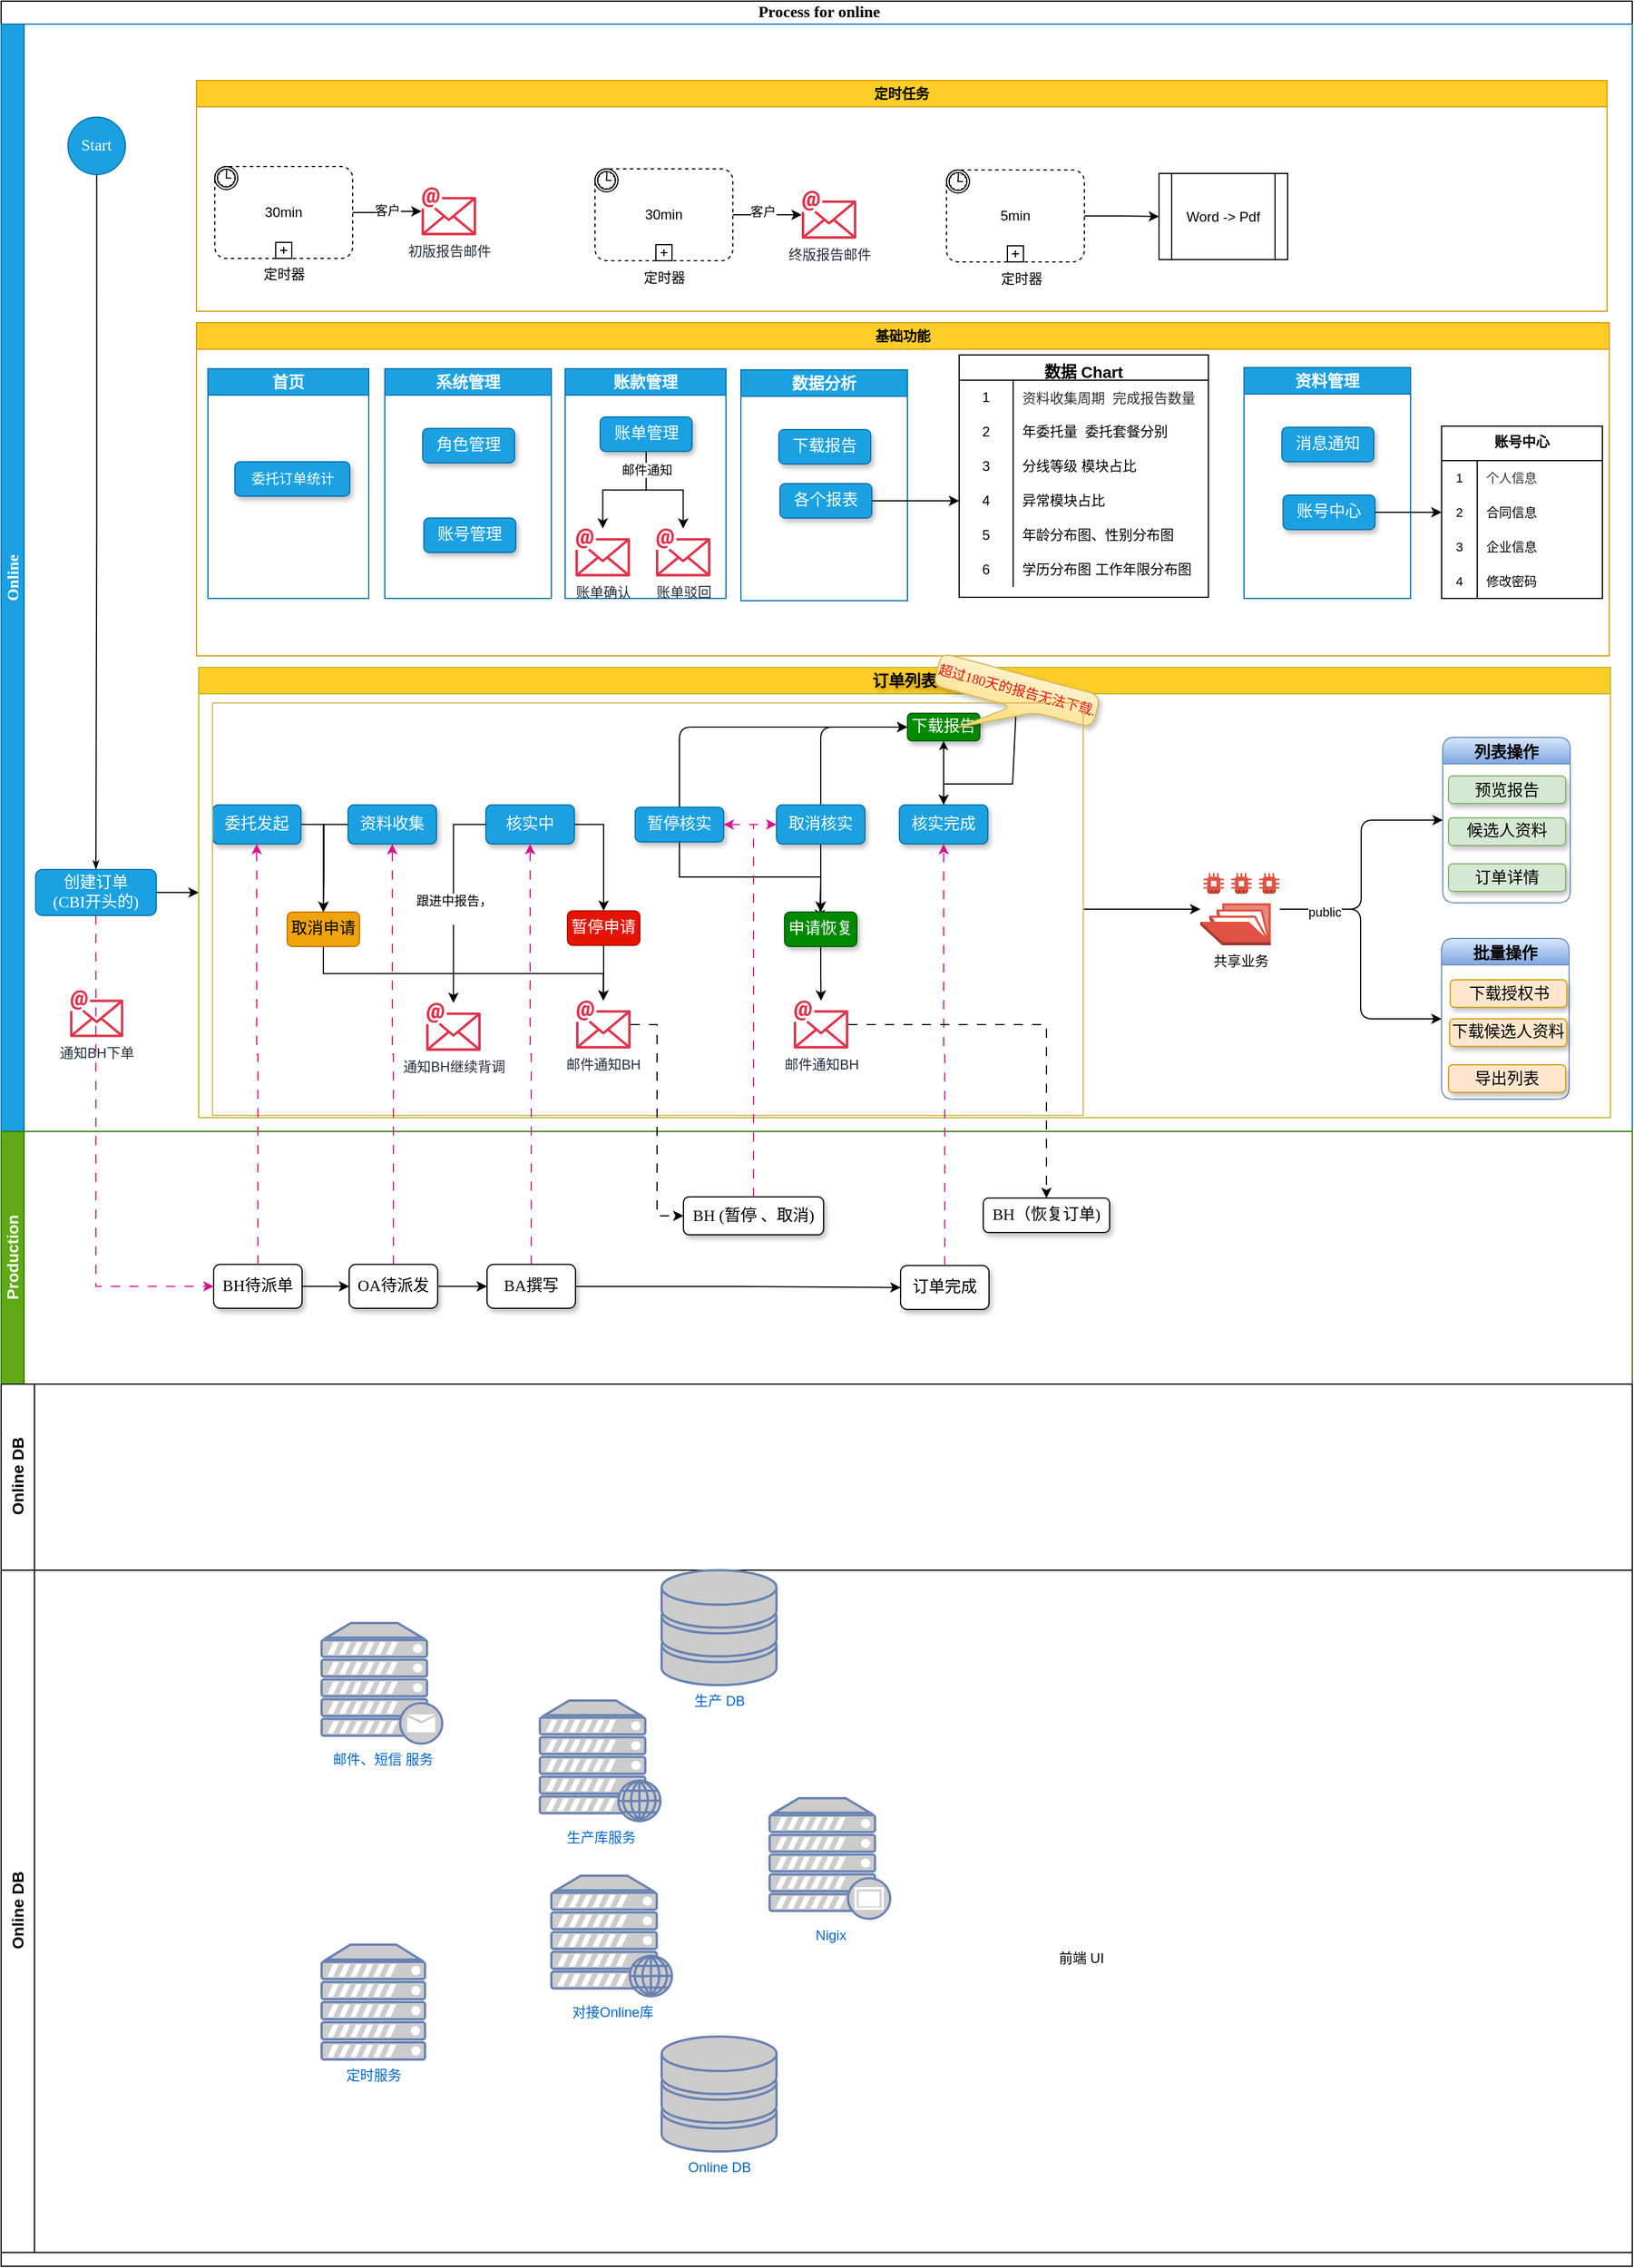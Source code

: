 <mxfile version="24.7.7">
  <diagram name="Page-1" id="c7488fd3-1785-93aa-aadb-54a6760d102a">
    <mxGraphModel dx="2526" dy="749" grid="1" gridSize="10" guides="1" tooltips="1" connect="1" arrows="1" fold="1" page="1" pageScale="1" pageWidth="1100" pageHeight="850" background="none" math="0" shadow="0">
      <root>
        <mxCell id="0" />
        <mxCell id="1" parent="0" />
        <mxCell id="2b4e8129b02d487f-1" value="&amp;nbsp;Process for online" style="swimlane;html=1;childLayout=stackLayout;horizontal=1;startSize=20;horizontalStack=0;rounded=0;shadow=0;labelBackgroundColor=default;strokeWidth=1;fontFamily=Verdana;fontSize=14;align=center;arcSize=17;swimlaneFillColor=none;" parent="1" vertex="1">
          <mxGeometry x="-9" y="28" width="1420" height="1972" as="geometry" />
        </mxCell>
        <mxCell id="2b4e8129b02d487f-2" value="&lt;font face=&quot;Verdana&quot; style=&quot;font-size: 14px;&quot;&gt;&lt;b style=&quot;font-size: 14px;&quot;&gt;Online&lt;/b&gt;&lt;/font&gt;" style="swimlane;html=1;startSize=20;horizontal=0;fontSize=14;fontStyle=0;fillColor=#1ba1e2;strokeColor=#006EAF;fontColor=#ffffff;fillStyle=auto;rounded=0;whiteSpace=wrap;" parent="2b4e8129b02d487f-1" vertex="1">
          <mxGeometry y="20" width="1420" height="964" as="geometry">
            <mxRectangle y="20" width="1349" height="30" as="alternateBounds" />
          </mxGeometry>
        </mxCell>
        <mxCell id="Jwhx34OBtB9swdhGf9xD-509" value="定时任务" style="swimlane;whiteSpace=wrap;html=1;fillColor=#ffcd28;strokeColor=#d79b00;gradientColor=none;swimlaneFillColor=default;" parent="2b4e8129b02d487f-2" vertex="1">
          <mxGeometry x="170" y="49" width="1228" height="201" as="geometry" />
        </mxCell>
        <mxCell id="Jwhx34OBtB9swdhGf9xD-494" value="Word -&amp;gt; Pdf" style="shape=process;whiteSpace=wrap;html=1;backgroundOutline=1;" parent="Jwhx34OBtB9swdhGf9xD-509" vertex="1">
          <mxGeometry x="838" y="81" width="112" height="75" as="geometry" />
        </mxCell>
        <mxCell id="xFS6DMSg3-CnkQwuWZmi-2" value="基础功能" style="swimlane;whiteSpace=wrap;html=1;fillColor=#ffcd28;strokeColor=#d79b00;swimlaneFillColor=default;gradientColor=none;" vertex="1" parent="2b4e8129b02d487f-2">
          <mxGeometry x="170" y="260" width="1230" height="290" as="geometry" />
        </mxCell>
        <mxCell id="2b4e8129b02d487f-18" style="edgeStyle=orthogonalEdgeStyle;rounded=0;html=1;labelBackgroundColor=none;startArrow=none;startFill=0;startSize=5;endArrow=classicThin;endFill=1;endSize=5;jettySize=auto;orthogonalLoop=1;strokeWidth=1;fontFamily=Verdana;fontSize=14;" parent="2b4e8129b02d487f-2" source="2b4e8129b02d487f-5" target="2b4e8129b02d487f-6" edge="1">
          <mxGeometry relative="1" as="geometry" />
        </mxCell>
        <mxCell id="2b4e8129b02d487f-5" value="&lt;font style=&quot;font-size: 14px;&quot;&gt;Start&lt;/font&gt;" style="ellipse;whiteSpace=wrap;html=1;rounded=0;shadow=0;labelBackgroundColor=none;strokeWidth=1;fontFamily=Verdana;fontSize=14;align=center;fillColor=#1ba1e2;fontColor=#ffffff;strokeColor=#006EAF;" parent="2b4e8129b02d487f-2" vertex="1">
          <mxGeometry x="58.18" y="81" width="50" height="50" as="geometry" />
        </mxCell>
        <mxCell id="Jwhx34OBtB9swdhGf9xD-63" value="" style="edgeStyle=orthogonalEdgeStyle;rounded=0;orthogonalLoop=1;jettySize=auto;html=1;entryX=0;entryY=0.5;entryDx=0;entryDy=0;fontSize=14;" parent="2b4e8129b02d487f-2" source="2b4e8129b02d487f-6" target="Jwhx34OBtB9swdhGf9xD-15" edge="1">
          <mxGeometry relative="1" as="geometry" />
        </mxCell>
        <mxCell id="2b4e8129b02d487f-6" value="&lt;font style=&quot;font-size: 14px;&quot;&gt;创建订单&lt;br style=&quot;font-size: 14px;&quot;&gt;(CBI开头的)&lt;/font&gt;" style="rounded=1;whiteSpace=wrap;html=1;shadow=0;labelBackgroundColor=none;strokeWidth=1;fontFamily=Verdana;fontSize=14;align=center;direction=south;fillColor=#1ba1e2;fontColor=#ffffff;strokeColor=#006EAF;" parent="2b4e8129b02d487f-2" vertex="1">
          <mxGeometry x="30" y="736" width="105" height="40" as="geometry" />
        </mxCell>
        <mxCell id="Jwhx34OBtB9swdhGf9xD-217" value="系统管理" style="swimlane;whiteSpace=wrap;html=1;fontSize=14;direction=east;fillColor=#1ba1e2;fontColor=#ffffff;strokeColor=#006EAF;" parent="2b4e8129b02d487f-2" vertex="1">
          <mxGeometry x="334" y="300" width="145" height="200" as="geometry" />
        </mxCell>
        <mxCell id="Jwhx34OBtB9swdhGf9xD-256" value="角色管理" style="rounded=1;whiteSpace=wrap;html=1;shadow=1;labelBackgroundColor=none;strokeWidth=1;fontFamily=Verdana;fontSize=14;align=center;fillColor=#1ba1e2;fontColor=#ffffff;strokeColor=#006EAF;" parent="Jwhx34OBtB9swdhGf9xD-217" vertex="1">
          <mxGeometry x="33" y="52" width="80" height="30" as="geometry" />
        </mxCell>
        <mxCell id="Jwhx34OBtB9swdhGf9xD-257" value="账号管理" style="rounded=1;whiteSpace=wrap;html=1;shadow=1;labelBackgroundColor=none;strokeWidth=1;fontFamily=Verdana;fontSize=14;align=center;fillColor=#1ba1e2;fontColor=#ffffff;strokeColor=#006EAF;" parent="Jwhx34OBtB9swdhGf9xD-217" vertex="1">
          <mxGeometry x="34" y="130" width="80" height="30" as="geometry" />
        </mxCell>
        <mxCell id="Jwhx34OBtB9swdhGf9xD-258" value="账款管理" style="swimlane;whiteSpace=wrap;html=1;startSize=23;fontSize=14;direction=east;fillColor=#1ba1e2;fontColor=#ffffff;strokeColor=#006EAF;" parent="2b4e8129b02d487f-2" vertex="1">
          <mxGeometry x="491" y="300" width="140" height="200" as="geometry" />
        </mxCell>
        <mxCell id="Jwhx34OBtB9swdhGf9xD-503" style="edgeStyle=orthogonalEdgeStyle;rounded=0;orthogonalLoop=1;jettySize=auto;html=1;" parent="Jwhx34OBtB9swdhGf9xD-258" source="Jwhx34OBtB9swdhGf9xD-259" target="Jwhx34OBtB9swdhGf9xD-495" edge="1">
          <mxGeometry relative="1" as="geometry" />
        </mxCell>
        <mxCell id="Jwhx34OBtB9swdhGf9xD-504" style="edgeStyle=orthogonalEdgeStyle;rounded=0;orthogonalLoop=1;jettySize=auto;html=1;" parent="Jwhx34OBtB9swdhGf9xD-258" source="Jwhx34OBtB9swdhGf9xD-259" target="Jwhx34OBtB9swdhGf9xD-498" edge="1">
          <mxGeometry relative="1" as="geometry" />
        </mxCell>
        <mxCell id="Jwhx34OBtB9swdhGf9xD-510" value="邮件通知" style="edgeLabel;html=1;align=center;verticalAlign=middle;resizable=0;points=[];" parent="Jwhx34OBtB9swdhGf9xD-504" vertex="1" connectable="0">
          <mxGeometry x="-0.695" relative="1" as="geometry">
            <mxPoint as="offset" />
          </mxGeometry>
        </mxCell>
        <mxCell id="Jwhx34OBtB9swdhGf9xD-259" value="账单管理" style="rounded=1;whiteSpace=wrap;html=1;shadow=1;labelBackgroundColor=none;strokeWidth=1;fontFamily=Verdana;fontSize=14;align=center;fillColor=#1ba1e2;fontColor=#ffffff;strokeColor=#006EAF;" parent="Jwhx34OBtB9swdhGf9xD-258" vertex="1">
          <mxGeometry x="30.5" y="42" width="80" height="30" as="geometry" />
        </mxCell>
        <mxCell id="Jwhx34OBtB9swdhGf9xD-495" value="账单驳回" style="sketch=0;outlineConnect=0;fontColor=#232F3E;gradientColor=none;fillColor=#DD344C;strokeColor=none;dashed=0;verticalLabelPosition=bottom;verticalAlign=top;align=center;html=1;fontSize=12;fontStyle=0;aspect=fixed;shape=mxgraph.aws4.email;" parent="Jwhx34OBtB9swdhGf9xD-258" vertex="1">
          <mxGeometry x="79.0" y="139" width="47.48" height="42" as="geometry" />
        </mxCell>
        <mxCell id="Jwhx34OBtB9swdhGf9xD-498" value="账单确认" style="sketch=0;outlineConnect=0;fontColor=#232F3E;gradientColor=none;fillColor=#DD344C;strokeColor=none;dashed=0;verticalLabelPosition=bottom;verticalAlign=top;align=center;html=1;fontSize=12;fontStyle=0;aspect=fixed;shape=mxgraph.aws4.email;" parent="Jwhx34OBtB9swdhGf9xD-258" vertex="1">
          <mxGeometry x="9" y="139" width="47.48" height="42" as="geometry" />
        </mxCell>
        <mxCell id="Jwhx34OBtB9swdhGf9xD-261" value="资料管理" style="swimlane;whiteSpace=wrap;html=1;fontSize=14;fillColor=#1ba1e2;fontColor=#ffffff;strokeColor=#006EAF;" parent="2b4e8129b02d487f-2" vertex="1">
          <mxGeometry x="1082" y="299" width="145" height="201" as="geometry" />
        </mxCell>
        <mxCell id="Jwhx34OBtB9swdhGf9xD-262" value="消息通知" style="rounded=1;whiteSpace=wrap;html=1;shadow=1;labelBackgroundColor=none;strokeWidth=1;fontFamily=Verdana;fontSize=14;align=center;fillColor=#1ba1e2;fontColor=#ffffff;strokeColor=#006EAF;" parent="Jwhx34OBtB9swdhGf9xD-261" vertex="1">
          <mxGeometry x="33" y="52" width="80" height="30" as="geometry" />
        </mxCell>
        <mxCell id="Jwhx34OBtB9swdhGf9xD-263" value="账号中心" style="rounded=1;whiteSpace=wrap;html=1;shadow=1;labelBackgroundColor=none;strokeWidth=1;fontFamily=Verdana;fontSize=14;align=center;fillColor=#1ba1e2;fontColor=#ffffff;strokeColor=#006EAF;" parent="Jwhx34OBtB9swdhGf9xD-261" vertex="1">
          <mxGeometry x="34" y="111" width="80" height="30" as="geometry" />
        </mxCell>
        <mxCell id="Jwhx34OBtB9swdhGf9xD-264" value="账号中心" style="shape=table;startSize=30;container=1;collapsible=0;childLayout=tableLayout;fixedRows=1;rowLines=0;strokeColor=default;horizontal=1;verticalAlign=top;align=center;fontSize=12;fontStyle=1" parent="2b4e8129b02d487f-2" vertex="1">
          <mxGeometry x="1254" y="350" width="140" height="150" as="geometry" />
        </mxCell>
        <mxCell id="Jwhx34OBtB9swdhGf9xD-265" value="" style="shape=tableRow;horizontal=0;startSize=0;swimlaneHead=0;swimlaneBody=0;top=0;left=0;bottom=0;right=0;collapsible=0;dropTarget=0;fillColor=none;points=[[0,0.5],[1,0.5]];portConstraint=eastwest;strokeColor=inherit;fontSize=14;" parent="Jwhx34OBtB9swdhGf9xD-264" vertex="1">
          <mxGeometry y="30" width="140" height="30" as="geometry" />
        </mxCell>
        <mxCell id="Jwhx34OBtB9swdhGf9xD-266" value="1" style="shape=partialRectangle;html=1;whiteSpace=wrap;connectable=0;fillColor=none;top=0;left=0;bottom=0;right=0;overflow=hidden;pointerEvents=1;strokeColor=inherit;fontSize=11;" parent="Jwhx34OBtB9swdhGf9xD-265" vertex="1">
          <mxGeometry width="31" height="30" as="geometry">
            <mxRectangle width="31" height="30" as="alternateBounds" />
          </mxGeometry>
        </mxCell>
        <mxCell id="Jwhx34OBtB9swdhGf9xD-267" value="&lt;div style=&quot;font-size: 11px;&quot;&gt;&lt;span style=&quot;color: rgb(48, 49, 51); font-family: &amp;quot;Helvetica Neue&amp;quot;, Helvetica, &amp;quot;PingFang SC&amp;quot;, &amp;quot;Hiragino Sans GB&amp;quot;, &amp;quot;Microsoft YaHei&amp;quot;, Arial, sans-serif; font-size: 11px; text-wrap: nowrap; background-color: initial;&quot;&gt;个人信息&lt;/span&gt;&lt;br style=&quot;font-size: 11px;&quot;&gt;&lt;/div&gt;" style="shape=partialRectangle;html=1;whiteSpace=wrap;connectable=0;fillColor=none;top=0;left=0;bottom=0;right=0;align=left;spacingLeft=6;overflow=hidden;strokeColor=inherit;fontSize=11;" parent="Jwhx34OBtB9swdhGf9xD-265" vertex="1">
          <mxGeometry x="31" width="109" height="30" as="geometry">
            <mxRectangle width="109" height="30" as="alternateBounds" />
          </mxGeometry>
        </mxCell>
        <mxCell id="Jwhx34OBtB9swdhGf9xD-268" value="" style="shape=tableRow;horizontal=0;startSize=0;swimlaneHead=0;swimlaneBody=0;top=0;left=0;bottom=0;right=0;collapsible=0;dropTarget=0;fillColor=none;points=[[0,0.5],[1,0.5]];portConstraint=eastwest;strokeColor=inherit;fontSize=14;" parent="Jwhx34OBtB9swdhGf9xD-264" vertex="1">
          <mxGeometry y="60" width="140" height="30" as="geometry" />
        </mxCell>
        <mxCell id="Jwhx34OBtB9swdhGf9xD-269" value="2" style="shape=partialRectangle;html=1;whiteSpace=wrap;connectable=0;fillColor=none;top=0;left=0;bottom=0;right=0;overflow=hidden;strokeColor=inherit;fontSize=11;" parent="Jwhx34OBtB9swdhGf9xD-268" vertex="1">
          <mxGeometry width="31" height="30" as="geometry">
            <mxRectangle width="31" height="30" as="alternateBounds" />
          </mxGeometry>
        </mxCell>
        <mxCell id="Jwhx34OBtB9swdhGf9xD-270" value="合同信息" style="shape=partialRectangle;html=1;whiteSpace=wrap;connectable=0;fillColor=none;top=0;left=0;bottom=0;right=0;align=left;spacingLeft=6;overflow=hidden;strokeColor=inherit;fontSize=11;" parent="Jwhx34OBtB9swdhGf9xD-268" vertex="1">
          <mxGeometry x="31" width="109" height="30" as="geometry">
            <mxRectangle width="109" height="30" as="alternateBounds" />
          </mxGeometry>
        </mxCell>
        <mxCell id="Jwhx34OBtB9swdhGf9xD-271" value="" style="shape=tableRow;horizontal=0;startSize=0;swimlaneHead=0;swimlaneBody=0;top=0;left=0;bottom=0;right=0;collapsible=0;dropTarget=0;fillColor=none;points=[[0,0.5],[1,0.5]];portConstraint=eastwest;strokeColor=inherit;fontSize=14;" parent="Jwhx34OBtB9swdhGf9xD-264" vertex="1">
          <mxGeometry y="90" width="140" height="30" as="geometry" />
        </mxCell>
        <mxCell id="Jwhx34OBtB9swdhGf9xD-272" value="3" style="shape=partialRectangle;html=1;whiteSpace=wrap;connectable=0;fillColor=none;top=0;left=0;bottom=0;right=0;overflow=hidden;strokeColor=inherit;fontSize=11;" parent="Jwhx34OBtB9swdhGf9xD-271" vertex="1">
          <mxGeometry width="31" height="30" as="geometry">
            <mxRectangle width="31" height="30" as="alternateBounds" />
          </mxGeometry>
        </mxCell>
        <mxCell id="Jwhx34OBtB9swdhGf9xD-273" value="企业信息" style="shape=partialRectangle;html=1;whiteSpace=wrap;connectable=0;fillColor=none;top=0;left=0;bottom=0;right=0;align=left;spacingLeft=6;overflow=hidden;strokeColor=inherit;fontSize=11;" parent="Jwhx34OBtB9swdhGf9xD-271" vertex="1">
          <mxGeometry x="31" width="109" height="30" as="geometry">
            <mxRectangle width="109" height="30" as="alternateBounds" />
          </mxGeometry>
        </mxCell>
        <mxCell id="Jwhx34OBtB9swdhGf9xD-329" style="shape=tableRow;horizontal=0;startSize=0;swimlaneHead=0;swimlaneBody=0;top=0;left=0;bottom=0;right=0;collapsible=0;dropTarget=0;fillColor=none;points=[[0,0.5],[1,0.5]];portConstraint=eastwest;strokeColor=inherit;fontSize=14;" parent="Jwhx34OBtB9swdhGf9xD-264" vertex="1">
          <mxGeometry y="120" width="140" height="30" as="geometry" />
        </mxCell>
        <mxCell id="Jwhx34OBtB9swdhGf9xD-330" value="4" style="shape=partialRectangle;html=1;whiteSpace=wrap;connectable=0;fillColor=none;top=0;left=0;bottom=0;right=0;overflow=hidden;strokeColor=inherit;fontSize=11;" parent="Jwhx34OBtB9swdhGf9xD-329" vertex="1">
          <mxGeometry width="31" height="30" as="geometry">
            <mxRectangle width="31" height="30" as="alternateBounds" />
          </mxGeometry>
        </mxCell>
        <mxCell id="Jwhx34OBtB9swdhGf9xD-331" value="修改密码" style="shape=partialRectangle;html=1;whiteSpace=wrap;connectable=0;fillColor=none;top=0;left=0;bottom=0;right=0;align=left;spacingLeft=6;overflow=hidden;strokeColor=inherit;fontSize=11;" parent="Jwhx34OBtB9swdhGf9xD-329" vertex="1">
          <mxGeometry x="31" width="109" height="30" as="geometry">
            <mxRectangle width="109" height="30" as="alternateBounds" />
          </mxGeometry>
        </mxCell>
        <mxCell id="Jwhx34OBtB9swdhGf9xD-332" style="edgeStyle=orthogonalEdgeStyle;rounded=0;orthogonalLoop=1;jettySize=auto;html=1;entryX=0;entryY=0.5;entryDx=0;entryDy=0;" parent="2b4e8129b02d487f-2" source="Jwhx34OBtB9swdhGf9xD-263" target="Jwhx34OBtB9swdhGf9xD-268" edge="1">
          <mxGeometry relative="1" as="geometry" />
        </mxCell>
        <mxCell id="Jwhx34OBtB9swdhGf9xD-371" value="首页" style="swimlane;whiteSpace=wrap;html=1;startSize=23;fontSize=14;direction=east;fillColor=#1ba1e2;fontColor=#ffffff;strokeColor=#006EAF;" parent="2b4e8129b02d487f-2" vertex="1">
          <mxGeometry x="180" y="300" width="140" height="200" as="geometry" />
        </mxCell>
        <mxCell id="Jwhx34OBtB9swdhGf9xD-372" value="委托订单统计" style="rounded=1;whiteSpace=wrap;html=1;shadow=1;labelBackgroundColor=none;strokeWidth=1;fontFamily=Verdana;fontSize=12;align=center;fillColor=#1ba1e2;fontColor=#ffffff;strokeColor=#006EAF;" parent="Jwhx34OBtB9swdhGf9xD-371" vertex="1">
          <mxGeometry x="23.5" y="81" width="100" height="30" as="geometry" />
        </mxCell>
        <mxCell id="Jwhx34OBtB9swdhGf9xD-398" value="通知BH下单" style="sketch=0;outlineConnect=0;fontColor=#232F3E;gradientColor=none;fillColor=#DD344C;strokeColor=none;dashed=0;verticalLabelPosition=bottom;verticalAlign=top;align=center;html=1;fontSize=12;fontStyle=0;aspect=fixed;shape=mxgraph.aws4.email;" parent="2b4e8129b02d487f-2" vertex="1">
          <mxGeometry x="60" y="841" width="46.35" height="41" as="geometry" />
        </mxCell>
        <mxCell id="Jwhx34OBtB9swdhGf9xD-481" style="edgeStyle=orthogonalEdgeStyle;rounded=0;orthogonalLoop=1;jettySize=auto;html=1;" parent="2b4e8129b02d487f-2" source="Jwhx34OBtB9swdhGf9xD-477" target="Jwhx34OBtB9swdhGf9xD-478" edge="1">
          <mxGeometry relative="1" as="geometry" />
        </mxCell>
        <mxCell id="Jwhx34OBtB9swdhGf9xD-496" value="客户" style="edgeLabel;html=1;align=center;verticalAlign=middle;resizable=0;points=[];" parent="Jwhx34OBtB9swdhGf9xD-481" vertex="1" connectable="0">
          <mxGeometry x="-0.033" y="2" relative="1" as="geometry">
            <mxPoint as="offset" />
          </mxGeometry>
        </mxCell>
        <mxCell id="Jwhx34OBtB9swdhGf9xD-477" value="30min" style="points=[[0.25,0,0],[0.5,0,0],[0.75,0,0],[1,0.25,0],[1,0.5,0],[1,0.75,0],[0.75,1,0],[0.5,1,0],[0.25,1,0],[0,0.75,0],[0,0.5,0],[0,0.25,0]];shape=mxgraph.bpmn.task;whiteSpace=wrap;rectStyle=rounded;size=10;html=1;container=1;expand=0;collapsible=0;taskMarker=abstract;bpmnShapeType=subprocess;isLoopSub=1;outline=eventInt;symbol=timer;" parent="2b4e8129b02d487f-2" vertex="1">
          <mxGeometry x="186" y="124" width="120" height="80" as="geometry" />
        </mxCell>
        <mxCell id="Jwhx34OBtB9swdhGf9xD-478" value="初版报告邮件" style="sketch=0;outlineConnect=0;fontColor=#232F3E;gradientColor=none;fillColor=#DD344C;strokeColor=none;dashed=0;verticalLabelPosition=bottom;verticalAlign=top;align=center;html=1;fontSize=12;fontStyle=0;aspect=fixed;shape=mxgraph.aws4.email;" parent="2b4e8129b02d487f-2" vertex="1">
          <mxGeometry x="366" y="142" width="47.48" height="42" as="geometry" />
        </mxCell>
        <mxCell id="Jwhx34OBtB9swdhGf9xD-479" value="定时器" style="text;html=1;align=center;verticalAlign=middle;resizable=0;points=[];autosize=1;strokeColor=none;fillColor=none;" parent="2b4e8129b02d487f-2" vertex="1">
          <mxGeometry x="216" y="203" width="60" height="30" as="geometry" />
        </mxCell>
        <mxCell id="Jwhx34OBtB9swdhGf9xD-15" value="订单列表" style="swimlane;whiteSpace=wrap;fillColor=#ffcd28;strokeColor=#bcb729;labelBackgroundColor=none;textShadow=1;html=1;perimeterSpacing=0;fontSize=14;swimlaneFillColor=default;gradientColor=none;" parent="2b4e8129b02d487f-2" vertex="1">
          <mxGeometry x="172" y="560" width="1229" height="392" as="geometry" />
        </mxCell>
        <mxCell id="Jwhx34OBtB9swdhGf9xD-177" style="edgeStyle=orthogonalEdgeStyle;rounded=0;orthogonalLoop=1;jettySize=auto;html=1;entryX=0.5;entryY=0;entryDx=0;entryDy=0;exitX=1;exitY=0.5;exitDx=0;exitDy=0;fontSize=14;" parent="Jwhx34OBtB9swdhGf9xD-15" source="2b4e8129b02d487f-7" target="Jwhx34OBtB9swdhGf9xD-129" edge="1">
          <mxGeometry relative="1" as="geometry" />
        </mxCell>
        <mxCell id="2b4e8129b02d487f-7" value="&lt;font style=&quot;font-size: 14px;&quot;&gt;委托发起&lt;/font&gt;" style="rounded=1;whiteSpace=wrap;html=1;shadow=1;labelBackgroundColor=none;strokeWidth=1;fontFamily=Verdana;fontSize=14;align=center;fillColor=#1ba1e2;fontColor=#ffffff;strokeColor=#006EAF;" parent="Jwhx34OBtB9swdhGf9xD-15" vertex="1">
          <mxGeometry x="12" y="119.75" width="77" height="34" as="geometry" />
        </mxCell>
        <mxCell id="Jwhx34OBtB9swdhGf9xD-178" style="edgeStyle=orthogonalEdgeStyle;rounded=0;orthogonalLoop=1;jettySize=auto;html=1;exitX=0;exitY=0.5;exitDx=0;exitDy=0;entryX=0.5;entryY=0;entryDx=0;entryDy=0;fontSize=14;" parent="Jwhx34OBtB9swdhGf9xD-15" source="Jwhx34OBtB9swdhGf9xD-79" target="Jwhx34OBtB9swdhGf9xD-129" edge="1">
          <mxGeometry relative="1" as="geometry">
            <mxPoint x="277" y="50" as="targetPoint" />
          </mxGeometry>
        </mxCell>
        <mxCell id="Jwhx34OBtB9swdhGf9xD-79" value="资料收集" style="rounded=1;whiteSpace=wrap;html=1;shadow=1;labelBackgroundColor=none;strokeWidth=1;fontFamily=Verdana;fontSize=14;align=center;fillColor=#1ba1e2;fontColor=#ffffff;strokeColor=#006EAF;" parent="Jwhx34OBtB9swdhGf9xD-15" vertex="1">
          <mxGeometry x="130" y="119.75" width="77" height="34" as="geometry" />
        </mxCell>
        <mxCell id="Jwhx34OBtB9swdhGf9xD-209" style="edgeStyle=orthogonalEdgeStyle;rounded=0;orthogonalLoop=1;jettySize=auto;html=1;exitX=1;exitY=0.5;exitDx=0;exitDy=0;fontSize=14;" parent="Jwhx34OBtB9swdhGf9xD-15" source="Jwhx34OBtB9swdhGf9xD-80" target="Jwhx34OBtB9swdhGf9xD-147" edge="1">
          <mxGeometry relative="1" as="geometry" />
        </mxCell>
        <mxCell id="Jwhx34OBtB9swdhGf9xD-80" value="核实中" style="rounded=1;whiteSpace=wrap;html=1;shadow=1;labelBackgroundColor=none;strokeWidth=1;fontFamily=Verdana;fontSize=14;align=center;fillColor=#1ba1e2;fontColor=#ffffff;strokeColor=#006EAF;" parent="Jwhx34OBtB9swdhGf9xD-15" vertex="1">
          <mxGeometry x="250" y="119.75" width="77" height="34" as="geometry" />
        </mxCell>
        <mxCell id="Jwhx34OBtB9swdhGf9xD-187" style="edgeStyle=orthogonalEdgeStyle;rounded=1;orthogonalLoop=1;jettySize=auto;html=1;entryX=0;entryY=0.5;entryDx=0;entryDy=0;curved=0;exitX=0.5;exitY=0;exitDx=0;exitDy=0;fontSize=14;" parent="Jwhx34OBtB9swdhGf9xD-15" source="Jwhx34OBtB9swdhGf9xD-81" target="Jwhx34OBtB9swdhGf9xD-183" edge="1">
          <mxGeometry relative="1" as="geometry">
            <mxPoint x="407" y="60" as="sourcePoint" />
          </mxGeometry>
        </mxCell>
        <mxCell id="Jwhx34OBtB9swdhGf9xD-191" style="edgeStyle=orthogonalEdgeStyle;rounded=0;orthogonalLoop=1;jettySize=auto;html=1;entryX=0.5;entryY=0;entryDx=0;entryDy=0;exitX=0.5;exitY=1;exitDx=0;exitDy=0;fontSize=14;" parent="Jwhx34OBtB9swdhGf9xD-15" source="Jwhx34OBtB9swdhGf9xD-81" target="Jwhx34OBtB9swdhGf9xD-210" edge="1">
          <mxGeometry relative="1" as="geometry">
            <mxPoint x="540.5" y="220" as="targetPoint" />
          </mxGeometry>
        </mxCell>
        <mxCell id="Jwhx34OBtB9swdhGf9xD-81" value="暂停核实" style="rounded=1;whiteSpace=wrap;html=1;shadow=1;labelBackgroundColor=none;strokeWidth=1;fontFamily=Verdana;fontSize=14;align=center;fillColor=#1ba1e2;fontColor=#ffffff;strokeColor=#006EAF;" parent="Jwhx34OBtB9swdhGf9xD-15" vertex="1">
          <mxGeometry x="380" y="121.75" width="77" height="30.25" as="geometry" />
        </mxCell>
        <mxCell id="Jwhx34OBtB9swdhGf9xD-186" style="edgeStyle=orthogonalEdgeStyle;rounded=1;orthogonalLoop=1;jettySize=auto;html=1;entryX=0;entryY=0.5;entryDx=0;entryDy=0;exitX=0.5;exitY=0;exitDx=0;exitDy=0;curved=0;fontSize=14;" parent="Jwhx34OBtB9swdhGf9xD-15" source="Jwhx34OBtB9swdhGf9xD-82" target="Jwhx34OBtB9swdhGf9xD-183" edge="1">
          <mxGeometry relative="1" as="geometry" />
        </mxCell>
        <mxCell id="Jwhx34OBtB9swdhGf9xD-194" style="edgeStyle=orthogonalEdgeStyle;rounded=0;orthogonalLoop=1;jettySize=auto;html=1;fontSize=14;" parent="Jwhx34OBtB9swdhGf9xD-15" source="Jwhx34OBtB9swdhGf9xD-82" edge="1">
          <mxGeometry relative="1" as="geometry">
            <mxPoint x="540.5" y="220" as="targetPoint" />
          </mxGeometry>
        </mxCell>
        <mxCell id="Jwhx34OBtB9swdhGf9xD-214" style="edgeStyle=orthogonalEdgeStyle;rounded=0;orthogonalLoop=1;jettySize=auto;html=1;entryX=0.5;entryY=0;entryDx=0;entryDy=0;fontSize=14;" parent="Jwhx34OBtB9swdhGf9xD-15" source="Jwhx34OBtB9swdhGf9xD-82" target="Jwhx34OBtB9swdhGf9xD-210" edge="1">
          <mxGeometry relative="1" as="geometry" />
        </mxCell>
        <mxCell id="Jwhx34OBtB9swdhGf9xD-82" value="取消核实" style="rounded=1;whiteSpace=wrap;html=1;shadow=1;labelBackgroundColor=none;strokeWidth=1;fontFamily=Verdana;fontSize=14;align=center;fillColor=#1ba1e2;fontColor=#ffffff;strokeColor=#006EAF;" parent="Jwhx34OBtB9swdhGf9xD-15" vertex="1">
          <mxGeometry x="503" y="119.75" width="77" height="34" as="geometry" />
        </mxCell>
        <mxCell id="Jwhx34OBtB9swdhGf9xD-184" value="" style="edgeStyle=orthogonalEdgeStyle;rounded=0;orthogonalLoop=1;jettySize=auto;html=1;endSize=5;startSize=5;fontSize=14;" parent="Jwhx34OBtB9swdhGf9xD-15" source="Jwhx34OBtB9swdhGf9xD-83" target="Jwhx34OBtB9swdhGf9xD-183" edge="1">
          <mxGeometry relative="1" as="geometry" />
        </mxCell>
        <mxCell id="Jwhx34OBtB9swdhGf9xD-83" value="核实完成" style="rounded=1;whiteSpace=wrap;html=1;shadow=1;labelBackgroundColor=none;strokeWidth=1;fontFamily=Verdana;fontSize=14;align=center;fillColor=#1ba1e2;fontColor=#ffffff;strokeColor=#006EAF;" parent="Jwhx34OBtB9swdhGf9xD-15" vertex="1">
          <mxGeometry x="610" y="119.75" width="77" height="34" as="geometry" />
        </mxCell>
        <mxCell id="Jwhx34OBtB9swdhGf9xD-396" style="edgeStyle=orthogonalEdgeStyle;rounded=0;orthogonalLoop=1;jettySize=auto;html=1;exitX=0.5;exitY=1;exitDx=0;exitDy=0;" parent="Jwhx34OBtB9swdhGf9xD-15" source="Jwhx34OBtB9swdhGf9xD-129" target="Jwhx34OBtB9swdhGf9xD-393" edge="1">
          <mxGeometry relative="1" as="geometry" />
        </mxCell>
        <mxCell id="Jwhx34OBtB9swdhGf9xD-129" value="取消申请" style="rounded=1;whiteSpace=wrap;html=1;shadow=0;labelBackgroundColor=none;strokeWidth=1;fontFamily=Verdana;fontSize=14;align=center;glass=0;fillColor=#f0a30a;fontColor=#000000;strokeColor=#BD7000;" parent="Jwhx34OBtB9swdhGf9xD-15" vertex="1">
          <mxGeometry x="77" y="213" width="63" height="30" as="geometry" />
        </mxCell>
        <mxCell id="Jwhx34OBtB9swdhGf9xD-395" style="edgeStyle=orthogonalEdgeStyle;rounded=0;orthogonalLoop=1;jettySize=auto;html=1;" parent="Jwhx34OBtB9swdhGf9xD-15" source="Jwhx34OBtB9swdhGf9xD-147" target="Jwhx34OBtB9swdhGf9xD-393" edge="1">
          <mxGeometry relative="1" as="geometry" />
        </mxCell>
        <mxCell id="Jwhx34OBtB9swdhGf9xD-147" value="暂停申请" style="rounded=1;whiteSpace=wrap;html=1;shadow=0;labelBackgroundColor=none;strokeWidth=1;fontFamily=Verdana;fontSize=14;align=center;fillColor=#e51400;fontColor=#ffffff;strokeColor=#B20000;" parent="Jwhx34OBtB9swdhGf9xD-15" vertex="1">
          <mxGeometry x="321" y="212" width="63" height="30" as="geometry" />
        </mxCell>
        <mxCell id="Jwhx34OBtB9swdhGf9xD-183" value="下载报告" style="rounded=1;whiteSpace=wrap;html=1;shadow=1;labelBackgroundColor=none;strokeWidth=1;fontFamily=Verdana;fontSize=14;align=center;fillColor=#008a00;strokeColor=#005700;fontColor=#ffffff;" parent="Jwhx34OBtB9swdhGf9xD-15" vertex="1">
          <mxGeometry x="617" y="40" width="63" height="24" as="geometry" />
        </mxCell>
        <mxCell id="Jwhx34OBtB9swdhGf9xD-212" value="" style="edgeStyle=orthogonalEdgeStyle;rounded=0;orthogonalLoop=1;jettySize=auto;html=1;fontSize=14;" parent="Jwhx34OBtB9swdhGf9xD-15" source="Jwhx34OBtB9swdhGf9xD-210" target="Jwhx34OBtB9swdhGf9xD-386" edge="1">
          <mxGeometry relative="1" as="geometry">
            <mxPoint x="541.5" y="306" as="targetPoint" />
          </mxGeometry>
        </mxCell>
        <mxCell id="Jwhx34OBtB9swdhGf9xD-210" value="申请恢复" style="rounded=1;whiteSpace=wrap;html=1;shadow=1;labelBackgroundColor=none;strokeWidth=1;fontFamily=Verdana;fontSize=14;align=center;fillColor=#008a00;strokeColor=#005700;fontColor=#ffffff;" parent="Jwhx34OBtB9swdhGf9xD-15" vertex="1">
          <mxGeometry x="510" y="213" width="63" height="30" as="geometry" />
        </mxCell>
        <mxCell id="Jwhx34OBtB9swdhGf9xD-386" value="邮件通知BH" style="sketch=0;outlineConnect=0;fontColor=#232F3E;gradientColor=none;fillColor=#DD344C;strokeColor=none;dashed=0;verticalLabelPosition=bottom;verticalAlign=top;align=center;html=1;fontSize=12;fontStyle=0;aspect=fixed;shape=mxgraph.aws4.email;" parent="Jwhx34OBtB9swdhGf9xD-15" vertex="1">
          <mxGeometry x="518" y="290" width="47.48" height="42" as="geometry" />
        </mxCell>
        <mxCell id="Jwhx34OBtB9swdhGf9xD-393" value="邮件通知BH" style="sketch=0;outlineConnect=0;fontColor=#232F3E;gradientColor=none;fillColor=#DD344C;strokeColor=none;dashed=0;verticalLabelPosition=bottom;verticalAlign=top;align=center;html=1;fontSize=12;fontStyle=0;aspect=fixed;shape=mxgraph.aws4.email;" parent="Jwhx34OBtB9swdhGf9xD-15" vertex="1">
          <mxGeometry x="328.52" y="290" width="47.48" height="42" as="geometry" />
        </mxCell>
        <mxCell id="Jwhx34OBtB9swdhGf9xD-464" value="通知BH继续背调" style="sketch=0;outlineConnect=0;fontColor=#232F3E;gradientColor=none;fillColor=#DD344C;strokeColor=none;dashed=0;verticalLabelPosition=bottom;verticalAlign=top;align=center;html=1;fontSize=12;fontStyle=0;aspect=fixed;shape=mxgraph.aws4.email;" parent="Jwhx34OBtB9swdhGf9xD-15" vertex="1">
          <mxGeometry x="198" y="292" width="47.48" height="42" as="geometry" />
        </mxCell>
        <mxCell id="Jwhx34OBtB9swdhGf9xD-466" style="edgeStyle=orthogonalEdgeStyle;rounded=0;orthogonalLoop=1;jettySize=auto;html=1;" parent="Jwhx34OBtB9swdhGf9xD-15" source="Jwhx34OBtB9swdhGf9xD-80" target="Jwhx34OBtB9swdhGf9xD-464" edge="1">
          <mxGeometry relative="1" as="geometry" />
        </mxCell>
        <mxCell id="Jwhx34OBtB9swdhGf9xD-467" value="跟进中报告，&lt;div&gt;&lt;br&gt;&lt;/div&gt;" style="edgeLabel;html=1;align=center;verticalAlign=middle;resizable=0;points=[];" parent="Jwhx34OBtB9swdhGf9xD-466" vertex="1" connectable="0">
          <mxGeometry x="0.105" relative="1" as="geometry">
            <mxPoint as="offset" />
          </mxGeometry>
        </mxCell>
        <mxCell id="xFS6DMSg3-CnkQwuWZmi-17" value="" style="edgeStyle=orthogonalEdgeStyle;rounded=0;orthogonalLoop=1;jettySize=auto;html=1;" edge="1" parent="Jwhx34OBtB9swdhGf9xD-15" source="Jwhx34OBtB9swdhGf9xD-475" target="Jwhx34OBtB9swdhGf9xD-83">
          <mxGeometry relative="1" as="geometry" />
        </mxCell>
        <mxCell id="Jwhx34OBtB9swdhGf9xD-475" value="&lt;div&gt;&lt;span style=&quot;background-color: initial; font-family: T-ZjhdE6i0WzmJyN6e5a; color: rgb(226, 18, 18); text-align: justify;&quot;&gt;超过180天的报告无法下载.&lt;/span&gt;&lt;br&gt;&lt;/div&gt;" style="shape=callout;whiteSpace=wrap;html=1;perimeter=calloutPerimeter;fillColor=#fff2cc;gradientColor=#ffd966;strokeColor=#d6b656;rounded=1;shadow=1;rotation=15;position2=0.21;" parent="Jwhx34OBtB9swdhGf9xD-15" vertex="1">
          <mxGeometry x="637" y="5" width="143" height="59" as="geometry" />
        </mxCell>
        <mxCell id="xFS6DMSg3-CnkQwuWZmi-6" value="共享业务" style="outlineConnect=0;dashed=0;verticalLabelPosition=bottom;verticalAlign=top;align=center;html=1;shape=mxgraph.aws3.efs_share;fillColor=#E05243;gradientColor=none;" vertex="1" parent="Jwhx34OBtB9swdhGf9xD-15">
          <mxGeometry x="872" y="179" width="69" height="63" as="geometry" />
        </mxCell>
        <mxCell id="xFS6DMSg3-CnkQwuWZmi-16" style="edgeStyle=orthogonalEdgeStyle;rounded=0;orthogonalLoop=1;jettySize=auto;html=1;" edge="1" parent="Jwhx34OBtB9swdhGf9xD-15" source="xFS6DMSg3-CnkQwuWZmi-15" target="xFS6DMSg3-CnkQwuWZmi-6">
          <mxGeometry relative="1" as="geometry" />
        </mxCell>
        <mxCell id="xFS6DMSg3-CnkQwuWZmi-15" value="" style="swimlane;startSize=0;strokeColor=#d6b656;fillColor=#fff2cc;" vertex="1" parent="Jwhx34OBtB9swdhGf9xD-15">
          <mxGeometry x="12" y="31" width="758" height="359" as="geometry" />
        </mxCell>
        <mxCell id="2b4e8129b02d487f-4" value="&lt;font style=&quot;font-size: 14px;&quot;&gt;Production&lt;/font&gt;" style="swimlane;html=1;startSize=20;horizontal=0;fontSize=14;fillColor=#60a917;fontColor=#ffffff;strokeColor=#2D7600;" parent="2b4e8129b02d487f-1" vertex="1">
          <mxGeometry y="984" width="1420" height="220" as="geometry">
            <mxRectangle y="240" width="1350" height="30" as="alternateBounds" />
          </mxGeometry>
        </mxCell>
        <mxCell id="Jwhx34OBtB9swdhGf9xD-88" value="订单完成" style="rounded=1;whiteSpace=wrap;html=1;shadow=1;labelBackgroundColor=none;strokeWidth=1;fontFamily=Verdana;fontSize=14;align=center;" parent="2b4e8129b02d487f-4" vertex="1">
          <mxGeometry x="783" y="116.75" width="77" height="38.25" as="geometry" />
        </mxCell>
        <mxCell id="Jwhx34OBtB9swdhGf9xD-86" value="BH待派单" style="rounded=1;whiteSpace=wrap;html=1;shadow=1;labelBackgroundColor=none;strokeWidth=1;fontFamily=Verdana;fontSize=14;align=center;" parent="2b4e8129b02d487f-4" vertex="1">
          <mxGeometry x="185" y="115.75" width="77" height="38.25" as="geometry" />
        </mxCell>
        <mxCell id="Jwhx34OBtB9swdhGf9xD-172" value="BH (暂停 、取消)" style="rounded=1;whiteSpace=wrap;html=1;shadow=1;labelBackgroundColor=none;strokeWidth=1;fontFamily=Verdana;fontSize=14;align=center;" parent="2b4e8129b02d487f-4" vertex="1">
          <mxGeometry x="594" y="57" width="122" height="33" as="geometry" />
        </mxCell>
        <mxCell id="Jwhx34OBtB9swdhGf9xD-202" value="BH（恢复订单)" style="rounded=1;whiteSpace=wrap;html=1;shadow=1;labelBackgroundColor=none;strokeWidth=1;fontFamily=Verdana;fontSize=14;align=center;" parent="2b4e8129b02d487f-4" vertex="1">
          <mxGeometry x="855" y="58" width="110" height="30" as="geometry" />
        </mxCell>
        <mxCell id="Jwhx34OBtB9swdhGf9xD-93" style="edgeStyle=orthogonalEdgeStyle;rounded=0;orthogonalLoop=1;jettySize=auto;html=1;dashed=1;dashPattern=8 8;strokeColor=#d5158f;fontSize=14;" parent="2b4e8129b02d487f-1" source="Jwhx34OBtB9swdhGf9xD-86" target="2b4e8129b02d487f-7" edge="1">
          <mxGeometry relative="1" as="geometry" />
        </mxCell>
        <mxCell id="Jwhx34OBtB9swdhGf9xD-94" style="edgeStyle=orthogonalEdgeStyle;rounded=0;orthogonalLoop=1;jettySize=auto;html=1;dashed=1;dashPattern=8 8;strokeColor=#d5158f;align=center;verticalAlign=middle;fontFamily=Helvetica;fontSize=14;fontColor=default;labelBackgroundColor=default;endArrow=classic;" parent="2b4e8129b02d487f-1" source="Jwhx34OBtB9swdhGf9xD-85" target="Jwhx34OBtB9swdhGf9xD-79" edge="1">
          <mxGeometry relative="1" as="geometry" />
        </mxCell>
        <mxCell id="Jwhx34OBtB9swdhGf9xD-95" style="edgeStyle=orthogonalEdgeStyle;rounded=0;orthogonalLoop=1;jettySize=auto;html=1;entryX=0.5;entryY=1;entryDx=0;entryDy=0;dashed=1;dashPattern=8 8;strokeColor=#d5158f;align=center;verticalAlign=middle;fontFamily=Helvetica;fontSize=14;fontColor=default;labelBackgroundColor=default;endArrow=classic;" parent="2b4e8129b02d487f-1" source="Jwhx34OBtB9swdhGf9xD-87" target="Jwhx34OBtB9swdhGf9xD-80" edge="1">
          <mxGeometry relative="1" as="geometry" />
        </mxCell>
        <mxCell id="Jwhx34OBtB9swdhGf9xD-96" style="edgeStyle=orthogonalEdgeStyle;rounded=0;orthogonalLoop=1;jettySize=auto;html=1;entryX=0.5;entryY=1;entryDx=0;entryDy=0;dashed=1;dashPattern=8 8;strokeColor=#d5158f;align=center;verticalAlign=middle;fontFamily=Helvetica;fontSize=14;fontColor=default;labelBackgroundColor=default;endArrow=classic;" parent="2b4e8129b02d487f-1" source="Jwhx34OBtB9swdhGf9xD-88" target="Jwhx34OBtB9swdhGf9xD-83" edge="1">
          <mxGeometry relative="1" as="geometry" />
        </mxCell>
        <mxCell id="Jwhx34OBtB9swdhGf9xD-97" value="" style="edgeStyle=orthogonalEdgeStyle;rounded=0;orthogonalLoop=1;jettySize=auto;html=1;fontSize=14;" parent="2b4e8129b02d487f-1" source="Jwhx34OBtB9swdhGf9xD-86" target="Jwhx34OBtB9swdhGf9xD-85" edge="1">
          <mxGeometry relative="1" as="geometry" />
        </mxCell>
        <mxCell id="Jwhx34OBtB9swdhGf9xD-99" style="edgeStyle=orthogonalEdgeStyle;rounded=0;orthogonalLoop=1;jettySize=auto;html=1;entryX=0;entryY=0.5;entryDx=0;entryDy=0;fontSize=14;" parent="2b4e8129b02d487f-1" source="Jwhx34OBtB9swdhGf9xD-87" target="Jwhx34OBtB9swdhGf9xD-88" edge="1">
          <mxGeometry relative="1" as="geometry" />
        </mxCell>
        <mxCell id="Jwhx34OBtB9swdhGf9xD-175" style="edgeStyle=orthogonalEdgeStyle;rounded=0;orthogonalLoop=1;jettySize=auto;html=1;strokeColor=#d5158f;dashed=1;dashPattern=8 8;fillColor=#f8cecc;align=center;verticalAlign=middle;fontFamily=Helvetica;fontSize=14;fontColor=default;labelBackgroundColor=default;endArrow=classic;entryX=0;entryY=0.5;entryDx=0;entryDy=0;" parent="2b4e8129b02d487f-1" source="Jwhx34OBtB9swdhGf9xD-172" target="Jwhx34OBtB9swdhGf9xD-82" edge="1">
          <mxGeometry relative="1" as="geometry">
            <mxPoint x="710" y="200" as="targetPoint" />
          </mxGeometry>
        </mxCell>
        <mxCell id="Jwhx34OBtB9swdhGf9xD-174" style="edgeStyle=orthogonalEdgeStyle;rounded=0;orthogonalLoop=1;jettySize=auto;html=1;dashed=1;dashPattern=8 8;strokeColor=#d5158f;align=center;verticalAlign=middle;fontFamily=Helvetica;fontSize=14;fontColor=default;labelBackgroundColor=default;endArrow=classic;exitX=0.5;exitY=0;exitDx=0;exitDy=0;entryX=1;entryY=0.5;entryDx=0;entryDy=0;" parent="2b4e8129b02d487f-1" source="Jwhx34OBtB9swdhGf9xD-172" target="Jwhx34OBtB9swdhGf9xD-81" edge="1">
          <mxGeometry relative="1" as="geometry">
            <mxPoint x="590" y="200" as="targetPoint" />
          </mxGeometry>
        </mxCell>
        <mxCell id="Jwhx34OBtB9swdhGf9xD-203" style="edgeStyle=orthogonalEdgeStyle;rounded=0;orthogonalLoop=1;jettySize=auto;html=1;dashed=1;dashPattern=8 8;fontSize=14;" parent="2b4e8129b02d487f-1" source="Jwhx34OBtB9swdhGf9xD-386" target="Jwhx34OBtB9swdhGf9xD-202" edge="1">
          <mxGeometry relative="1" as="geometry">
            <mxPoint x="757" y="886" as="sourcePoint" />
          </mxGeometry>
        </mxCell>
        <mxCell id="Jwhx34OBtB9swdhGf9xD-289" style="edgeStyle=orthogonalEdgeStyle;rounded=0;orthogonalLoop=1;jettySize=auto;html=1;entryX=0;entryY=0.5;entryDx=0;entryDy=0;exitX=1;exitY=0.5;exitDx=0;exitDy=0;dashed=1;dashPattern=8 8;strokeColor=#d5158f;align=center;verticalAlign=middle;fontFamily=Helvetica;fontSize=14;fontColor=default;labelBackgroundColor=default;endArrow=classic;" parent="2b4e8129b02d487f-1" source="2b4e8129b02d487f-6" target="Jwhx34OBtB9swdhGf9xD-86" edge="1">
          <mxGeometry relative="1" as="geometry" />
        </mxCell>
        <mxCell id="Jwhx34OBtB9swdhGf9xD-397" style="edgeStyle=orthogonalEdgeStyle;rounded=0;orthogonalLoop=1;jettySize=auto;html=1;entryX=0;entryY=0.5;entryDx=0;entryDy=0;dashed=1;dashPattern=8 8;" parent="2b4e8129b02d487f-1" source="Jwhx34OBtB9swdhGf9xD-393" target="Jwhx34OBtB9swdhGf9xD-172" edge="1">
          <mxGeometry relative="1" as="geometry" />
        </mxCell>
        <mxCell id="2b4e8129b02d487f-3" value="Online DB" style="swimlane;html=1;startSize=29;horizontal=0;fontSize=14;" parent="2b4e8129b02d487f-1" vertex="1">
          <mxGeometry y="1204" width="1420" height="162" as="geometry">
            <mxRectangle y="240" width="1350" height="30" as="alternateBounds" />
          </mxGeometry>
        </mxCell>
        <mxCell id="Jwhx34OBtB9swdhGf9xD-98" value="" style="edgeStyle=orthogonalEdgeStyle;rounded=0;orthogonalLoop=1;jettySize=auto;html=1;fontSize=14;" parent="2b4e8129b02d487f-3" source="Jwhx34OBtB9swdhGf9xD-85" target="Jwhx34OBtB9swdhGf9xD-87" edge="1">
          <mxGeometry relative="1" as="geometry" />
        </mxCell>
        <mxCell id="Jwhx34OBtB9swdhGf9xD-85" value="OA待派发" style="rounded=1;whiteSpace=wrap;html=1;shadow=1;labelBackgroundColor=none;strokeWidth=1;fontFamily=Verdana;fontSize=14;align=center;" parent="2b4e8129b02d487f-3" vertex="1">
          <mxGeometry x="303" y="-104.25" width="77" height="38.25" as="geometry" />
        </mxCell>
        <mxCell id="Jwhx34OBtB9swdhGf9xD-87" value="BA撰写" style="rounded=1;whiteSpace=wrap;html=1;shadow=1;labelBackgroundColor=none;strokeWidth=1;fontFamily=Verdana;fontSize=14;align=center;" parent="2b4e8129b02d487f-3" vertex="1">
          <mxGeometry x="423" y="-104.25" width="77" height="38.25" as="geometry" />
        </mxCell>
        <mxCell id="xFS6DMSg3-CnkQwuWZmi-27" value="Online DB" style="swimlane;html=1;startSize=29;horizontal=0;fontSize=14;" vertex="1" parent="2b4e8129b02d487f-1">
          <mxGeometry y="1366" width="1420" height="594" as="geometry">
            <mxRectangle y="240" width="1350" height="30" as="alternateBounds" />
          </mxGeometry>
        </mxCell>
        <mxCell id="xFS6DMSg3-CnkQwuWZmi-38" value="生产库服务" style="fontColor=#0066CC;verticalAlign=top;verticalLabelPosition=bottom;labelPosition=center;align=center;html=1;outlineConnect=0;fillColor=#CCCCCC;strokeColor=#6881B3;gradientColor=none;gradientDirection=north;strokeWidth=2;shape=mxgraph.networks.web_server;" vertex="1" parent="xFS6DMSg3-CnkQwuWZmi-27">
          <mxGeometry x="469" y="113.5" width="105" height="105" as="geometry" />
        </mxCell>
        <mxCell id="xFS6DMSg3-CnkQwuWZmi-34" value="定时服务" style="fontColor=#0066CC;verticalAlign=top;verticalLabelPosition=bottom;labelPosition=center;align=center;html=1;outlineConnect=0;fillColor=#CCCCCC;strokeColor=#6881B3;gradientColor=none;gradientDirection=north;strokeWidth=2;shape=mxgraph.networks.server;" vertex="1" parent="xFS6DMSg3-CnkQwuWZmi-27">
          <mxGeometry x="279" y="326" width="90" height="100" as="geometry" />
        </mxCell>
        <mxCell id="xFS6DMSg3-CnkQwuWZmi-41" value="对接Online库" style="fontColor=#0066CC;verticalAlign=top;verticalLabelPosition=bottom;labelPosition=center;align=center;html=1;outlineConnect=0;fillColor=#CCCCCC;strokeColor=#6881B3;gradientColor=none;gradientDirection=north;strokeWidth=2;shape=mxgraph.networks.web_server;" vertex="1" parent="xFS6DMSg3-CnkQwuWZmi-27">
          <mxGeometry x="479" y="266" width="105" height="105" as="geometry" />
        </mxCell>
        <mxCell id="xFS6DMSg3-CnkQwuWZmi-42" value="Nigix" style="fontColor=#0066CC;verticalAlign=top;verticalLabelPosition=bottom;labelPosition=center;align=center;html=1;outlineConnect=0;fillColor=#CCCCCC;strokeColor=#6881B3;gradientColor=none;gradientDirection=north;strokeWidth=2;shape=mxgraph.networks.proxy_server;" vertex="1" parent="xFS6DMSg3-CnkQwuWZmi-27">
          <mxGeometry x="669" y="198.5" width="105" height="105" as="geometry" />
        </mxCell>
        <mxCell id="xFS6DMSg3-CnkQwuWZmi-33" value="邮件、短信 服务" style="fontColor=#0066CC;verticalAlign=top;verticalLabelPosition=bottom;labelPosition=center;align=center;html=1;outlineConnect=0;fillColor=#CCCCCC;strokeColor=#6881B3;gradientColor=none;gradientDirection=north;strokeWidth=2;shape=mxgraph.networks.mail_server;" vertex="1" parent="xFS6DMSg3-CnkQwuWZmi-27">
          <mxGeometry x="279" y="46" width="105" height="105" as="geometry" />
        </mxCell>
        <mxCell id="xFS6DMSg3-CnkQwuWZmi-43" value="前端 UI" style="shape=image;html=1;verticalAlign=top;verticalLabelPosition=bottom;labelBackgroundColor=#ffffff;imageAspect=0;aspect=fixed;image=https://cdn4.iconfinder.com/data/icons/computer-and-web-2/500/Development-128.png" vertex="1" parent="xFS6DMSg3-CnkQwuWZmi-27">
          <mxGeometry x="876" y="196" width="128" height="128" as="geometry" />
        </mxCell>
        <mxCell id="xFS6DMSg3-CnkQwuWZmi-44" value="生产 DB" style="fontColor=#0066CC;verticalAlign=top;verticalLabelPosition=bottom;labelPosition=center;align=center;html=1;outlineConnect=0;fillColor=#CCCCCC;strokeColor=#6881B3;gradientColor=none;gradientDirection=north;strokeWidth=2;shape=mxgraph.networks.storage;" vertex="1" parent="xFS6DMSg3-CnkQwuWZmi-27">
          <mxGeometry x="575" width="100" height="100" as="geometry" />
        </mxCell>
        <mxCell id="xFS6DMSg3-CnkQwuWZmi-47" value="Online DB" style="fontColor=#0066CC;verticalAlign=top;verticalLabelPosition=bottom;labelPosition=center;align=center;html=1;outlineConnect=0;fillColor=#CCCCCC;strokeColor=#6881B3;gradientColor=none;gradientDirection=north;strokeWidth=2;shape=mxgraph.networks.storage;" vertex="1" parent="xFS6DMSg3-CnkQwuWZmi-27">
          <mxGeometry x="575" y="406" width="100" height="100" as="geometry" />
        </mxCell>
        <mxCell id="Jwhx34OBtB9swdhGf9xD-155" value="&lt;p style=&quot;line-height: 100%; font-size: 14px;&quot;&gt;批量操作&lt;/p&gt;" style="swimlane;whiteSpace=wrap;html=1;startSize=23;rounded=1;shadow=0;fontSize=14;fillColor=#dae8fc;gradientColor=#7ea6e0;strokeColor=#6c8ebf;" parent="1" vertex="1">
          <mxGeometry x="1245" y="844" width="111" height="140" as="geometry" />
        </mxCell>
        <mxCell id="Jwhx34OBtB9swdhGf9xD-157" value="下载候选人资料" style="rounded=1;whiteSpace=wrap;html=1;shadow=1;labelBackgroundColor=none;strokeWidth=1;fontFamily=Verdana;fontSize=14;align=center;fillColor=#ffe6cc;strokeColor=#d79b00;" parent="Jwhx34OBtB9swdhGf9xD-155" vertex="1">
          <mxGeometry x="7" y="70" width="102" height="24" as="geometry" />
        </mxCell>
        <mxCell id="Jwhx34OBtB9swdhGf9xD-158" value="&lt;p style=&quot;line-height: 100%; font-size: 14px;&quot;&gt;导出列表&lt;/p&gt;" style="rounded=1;whiteSpace=wrap;html=1;shadow=1;labelBackgroundColor=none;strokeWidth=1;fontFamily=Verdana;fontSize=14;align=center;fillColor=#ffe6cc;strokeColor=#d79b00;" parent="Jwhx34OBtB9swdhGf9xD-155" vertex="1">
          <mxGeometry x="6" y="110" width="102" height="24" as="geometry" />
        </mxCell>
        <mxCell id="Jwhx34OBtB9swdhGf9xD-156" value="&lt;p style=&quot;line-height: 100%; font-size: 14px;&quot;&gt;下载授权书&lt;/p&gt;" style="rounded=1;whiteSpace=wrap;html=1;shadow=1;labelBackgroundColor=none;strokeWidth=1;fontFamily=Verdana;fontSize=14;align=center;fillColor=#ffe6cc;strokeColor=#d79b00;" parent="Jwhx34OBtB9swdhGf9xD-155" vertex="1">
          <mxGeometry x="7.5" y="36" width="101.5" height="24" as="geometry" />
        </mxCell>
        <mxCell id="Jwhx34OBtB9swdhGf9xD-337" value="数据分析" style="swimlane;whiteSpace=wrap;html=1;fontSize=14;fillColor=#1ba1e2;fontColor=#ffffff;strokeColor=#006EAF;" parent="1" vertex="1">
          <mxGeometry x="635" y="349" width="145" height="201" as="geometry" />
        </mxCell>
        <mxCell id="Jwhx34OBtB9swdhGf9xD-338" value="下载报告" style="rounded=1;whiteSpace=wrap;html=1;shadow=1;labelBackgroundColor=none;strokeWidth=1;fontFamily=Verdana;fontSize=14;align=center;fillColor=#1ba1e2;fontColor=#ffffff;strokeColor=#006EAF;" parent="Jwhx34OBtB9swdhGf9xD-337" vertex="1">
          <mxGeometry x="33" y="52" width="80" height="30" as="geometry" />
        </mxCell>
        <mxCell id="Jwhx34OBtB9swdhGf9xD-339" value="各个报表" style="rounded=1;whiteSpace=wrap;html=1;shadow=1;labelBackgroundColor=none;strokeWidth=1;fontFamily=Verdana;fontSize=14;align=center;fillColor=#1ba1e2;fontColor=#ffffff;strokeColor=#006EAF;" parent="Jwhx34OBtB9swdhGf9xD-337" vertex="1">
          <mxGeometry x="34" y="99" width="80" height="30" as="geometry" />
        </mxCell>
        <mxCell id="Jwhx34OBtB9swdhGf9xD-340" value="数据 Chart" style="shape=table;startSize=22;container=1;collapsible=0;childLayout=tableLayout;fixedRows=1;rowLines=0;strokeColor=default;horizontal=1;verticalAlign=top;align=center;fontSize=14;fontStyle=1" parent="1" vertex="1">
          <mxGeometry x="825" y="336" width="217" height="211" as="geometry" />
        </mxCell>
        <mxCell id="Jwhx34OBtB9swdhGf9xD-341" value="" style="shape=tableRow;horizontal=0;startSize=0;swimlaneHead=0;swimlaneBody=0;top=0;left=0;bottom=0;right=0;collapsible=0;dropTarget=0;fillColor=none;points=[[0,0.5],[1,0.5]];portConstraint=eastwest;strokeColor=inherit;fontSize=12;" parent="Jwhx34OBtB9swdhGf9xD-340" vertex="1">
          <mxGeometry y="22" width="217" height="30" as="geometry" />
        </mxCell>
        <mxCell id="Jwhx34OBtB9swdhGf9xD-342" value="1" style="shape=partialRectangle;html=1;whiteSpace=wrap;connectable=0;fillColor=none;top=0;left=0;bottom=0;right=0;overflow=hidden;pointerEvents=1;strokeColor=inherit;fontSize=12;" parent="Jwhx34OBtB9swdhGf9xD-341" vertex="1">
          <mxGeometry width="47" height="30" as="geometry">
            <mxRectangle width="47" height="30" as="alternateBounds" />
          </mxGeometry>
        </mxCell>
        <mxCell id="Jwhx34OBtB9swdhGf9xD-343" value="&lt;div style=&quot;font-size: 12px;&quot;&gt;&lt;font color=&quot;#303133&quot; face=&quot;Helvetica Neue, Helvetica, PingFang SC, Hiragino Sans GB, Microsoft YaHei, Arial, sans-serif&quot; style=&quot;font-size: 12px;&quot;&gt;&lt;span style=&quot;text-wrap: nowrap; font-size: 12px;&quot;&gt;资料收集周期&amp;nbsp; 完成报告数量&lt;/span&gt;&lt;/font&gt;&lt;/div&gt;" style="shape=partialRectangle;html=1;whiteSpace=wrap;connectable=0;fillColor=none;top=0;left=0;bottom=0;right=0;align=left;spacingLeft=6;overflow=hidden;strokeColor=inherit;fontSize=12;" parent="Jwhx34OBtB9swdhGf9xD-341" vertex="1">
          <mxGeometry x="47" width="170" height="30" as="geometry">
            <mxRectangle width="170" height="30" as="alternateBounds" />
          </mxGeometry>
        </mxCell>
        <mxCell id="Jwhx34OBtB9swdhGf9xD-344" value="" style="shape=tableRow;horizontal=0;startSize=0;swimlaneHead=0;swimlaneBody=0;top=0;left=0;bottom=0;right=0;collapsible=0;dropTarget=0;fillColor=none;points=[[0,0.5],[1,0.5]];portConstraint=eastwest;strokeColor=inherit;fontSize=12;" parent="Jwhx34OBtB9swdhGf9xD-340" vertex="1">
          <mxGeometry y="52" width="217" height="30" as="geometry" />
        </mxCell>
        <mxCell id="Jwhx34OBtB9swdhGf9xD-345" value="2" style="shape=partialRectangle;html=1;whiteSpace=wrap;connectable=0;fillColor=none;top=0;left=0;bottom=0;right=0;overflow=hidden;strokeColor=inherit;fontSize=12;" parent="Jwhx34OBtB9swdhGf9xD-344" vertex="1">
          <mxGeometry width="47" height="30" as="geometry">
            <mxRectangle width="47" height="30" as="alternateBounds" />
          </mxGeometry>
        </mxCell>
        <mxCell id="Jwhx34OBtB9swdhGf9xD-346" value="年委托量&amp;nbsp; 委托套餐分别" style="shape=partialRectangle;html=1;whiteSpace=wrap;connectable=0;fillColor=none;top=0;left=0;bottom=0;right=0;align=left;spacingLeft=6;overflow=hidden;strokeColor=inherit;fontSize=12;" parent="Jwhx34OBtB9swdhGf9xD-344" vertex="1">
          <mxGeometry x="47" width="170" height="30" as="geometry">
            <mxRectangle width="170" height="30" as="alternateBounds" />
          </mxGeometry>
        </mxCell>
        <mxCell id="Jwhx34OBtB9swdhGf9xD-347" value="" style="shape=tableRow;horizontal=0;startSize=0;swimlaneHead=0;swimlaneBody=0;top=0;left=0;bottom=0;right=0;collapsible=0;dropTarget=0;fillColor=none;points=[[0,0.5],[1,0.5]];portConstraint=eastwest;strokeColor=inherit;fontSize=12;" parent="Jwhx34OBtB9swdhGf9xD-340" vertex="1">
          <mxGeometry y="82" width="217" height="30" as="geometry" />
        </mxCell>
        <mxCell id="Jwhx34OBtB9swdhGf9xD-348" value="3" style="shape=partialRectangle;html=1;whiteSpace=wrap;connectable=0;fillColor=none;top=0;left=0;bottom=0;right=0;overflow=hidden;strokeColor=inherit;fontSize=12;" parent="Jwhx34OBtB9swdhGf9xD-347" vertex="1">
          <mxGeometry width="47" height="30" as="geometry">
            <mxRectangle width="47" height="30" as="alternateBounds" />
          </mxGeometry>
        </mxCell>
        <mxCell id="Jwhx34OBtB9swdhGf9xD-349" value="分线等级 模块占比" style="shape=partialRectangle;html=1;whiteSpace=wrap;connectable=0;fillColor=none;top=0;left=0;bottom=0;right=0;align=left;spacingLeft=6;overflow=hidden;strokeColor=inherit;fontSize=12;" parent="Jwhx34OBtB9swdhGf9xD-347" vertex="1">
          <mxGeometry x="47" width="170" height="30" as="geometry">
            <mxRectangle width="170" height="30" as="alternateBounds" />
          </mxGeometry>
        </mxCell>
        <mxCell id="Jwhx34OBtB9swdhGf9xD-350" style="shape=tableRow;horizontal=0;startSize=0;swimlaneHead=0;swimlaneBody=0;top=0;left=0;bottom=0;right=0;collapsible=0;dropTarget=0;fillColor=none;points=[[0,0.5],[1,0.5]];portConstraint=eastwest;strokeColor=inherit;fontSize=12;" parent="Jwhx34OBtB9swdhGf9xD-340" vertex="1">
          <mxGeometry y="112" width="217" height="30" as="geometry" />
        </mxCell>
        <mxCell id="Jwhx34OBtB9swdhGf9xD-351" value="4" style="shape=partialRectangle;html=1;whiteSpace=wrap;connectable=0;fillColor=none;top=0;left=0;bottom=0;right=0;overflow=hidden;strokeColor=inherit;fontSize=12;" parent="Jwhx34OBtB9swdhGf9xD-350" vertex="1">
          <mxGeometry width="47" height="30" as="geometry">
            <mxRectangle width="47" height="30" as="alternateBounds" />
          </mxGeometry>
        </mxCell>
        <mxCell id="Jwhx34OBtB9swdhGf9xD-352" value="异常模块占比" style="shape=partialRectangle;html=1;whiteSpace=wrap;connectable=0;fillColor=none;top=0;left=0;bottom=0;right=0;align=left;spacingLeft=6;overflow=hidden;strokeColor=inherit;fontSize=12;" parent="Jwhx34OBtB9swdhGf9xD-350" vertex="1">
          <mxGeometry x="47" width="170" height="30" as="geometry">
            <mxRectangle width="170" height="30" as="alternateBounds" />
          </mxGeometry>
        </mxCell>
        <mxCell id="Jwhx34OBtB9swdhGf9xD-362" style="shape=tableRow;horizontal=0;startSize=0;swimlaneHead=0;swimlaneBody=0;top=0;left=0;bottom=0;right=0;collapsible=0;dropTarget=0;fillColor=none;points=[[0,0.5],[1,0.5]];portConstraint=eastwest;strokeColor=inherit;fontSize=12;" parent="Jwhx34OBtB9swdhGf9xD-340" vertex="1">
          <mxGeometry y="142" width="217" height="30" as="geometry" />
        </mxCell>
        <mxCell id="Jwhx34OBtB9swdhGf9xD-363" value="5" style="shape=partialRectangle;html=1;whiteSpace=wrap;connectable=0;fillColor=none;top=0;left=0;bottom=0;right=0;overflow=hidden;strokeColor=inherit;fontSize=12;" parent="Jwhx34OBtB9swdhGf9xD-362" vertex="1">
          <mxGeometry width="47" height="30" as="geometry">
            <mxRectangle width="47" height="30" as="alternateBounds" />
          </mxGeometry>
        </mxCell>
        <mxCell id="Jwhx34OBtB9swdhGf9xD-364" value="年龄分布图、性别分布图" style="shape=partialRectangle;html=1;whiteSpace=wrap;connectable=0;fillColor=none;top=0;left=0;bottom=0;right=0;align=left;spacingLeft=6;overflow=hidden;strokeColor=inherit;fontSize=12;" parent="Jwhx34OBtB9swdhGf9xD-362" vertex="1">
          <mxGeometry x="47" width="170" height="30" as="geometry">
            <mxRectangle width="170" height="30" as="alternateBounds" />
          </mxGeometry>
        </mxCell>
        <mxCell id="Jwhx34OBtB9swdhGf9xD-365" style="shape=tableRow;horizontal=0;startSize=0;swimlaneHead=0;swimlaneBody=0;top=0;left=0;bottom=0;right=0;collapsible=0;dropTarget=0;fillColor=none;points=[[0,0.5],[1,0.5]];portConstraint=eastwest;strokeColor=inherit;fontSize=12;" parent="Jwhx34OBtB9swdhGf9xD-340" vertex="1">
          <mxGeometry y="172" width="217" height="30" as="geometry" />
        </mxCell>
        <mxCell id="Jwhx34OBtB9swdhGf9xD-366" value="6" style="shape=partialRectangle;html=1;whiteSpace=wrap;connectable=0;fillColor=none;top=0;left=0;bottom=0;right=0;overflow=hidden;strokeColor=inherit;fontSize=12;" parent="Jwhx34OBtB9swdhGf9xD-365" vertex="1">
          <mxGeometry width="47" height="30" as="geometry">
            <mxRectangle width="47" height="30" as="alternateBounds" />
          </mxGeometry>
        </mxCell>
        <mxCell id="Jwhx34OBtB9swdhGf9xD-367" value="学历分布图 工作年限分布图" style="shape=partialRectangle;html=1;whiteSpace=wrap;connectable=0;fillColor=none;top=0;left=0;bottom=0;right=0;align=left;spacingLeft=6;overflow=hidden;strokeColor=inherit;fontSize=12;" parent="Jwhx34OBtB9swdhGf9xD-365" vertex="1">
          <mxGeometry x="47" width="170" height="30" as="geometry">
            <mxRectangle width="170" height="30" as="alternateBounds" />
          </mxGeometry>
        </mxCell>
        <mxCell id="Jwhx34OBtB9swdhGf9xD-353" style="edgeStyle=orthogonalEdgeStyle;rounded=0;orthogonalLoop=1;jettySize=auto;html=1;entryX=0;entryY=0.5;entryDx=0;entryDy=0;exitX=1;exitY=0.5;exitDx=0;exitDy=0;" parent="1" source="Jwhx34OBtB9swdhGf9xD-339" target="Jwhx34OBtB9swdhGf9xD-350" edge="1">
          <mxGeometry relative="1" as="geometry">
            <mxPoint x="782" y="473" as="sourcePoint" />
          </mxGeometry>
        </mxCell>
        <mxCell id="Jwhx34OBtB9swdhGf9xD-370" style="edgeStyle=orthogonalEdgeStyle;rounded=1;orthogonalLoop=1;jettySize=auto;html=1;entryX=0;entryY=0.5;entryDx=0;entryDy=0;curved=0;" parent="1" source="xFS6DMSg3-CnkQwuWZmi-6" target="Jwhx34OBtB9swdhGf9xD-155" edge="1">
          <mxGeometry relative="1" as="geometry" />
        </mxCell>
        <mxCell id="Jwhx34OBtB9swdhGf9xD-482" style="edgeStyle=orthogonalEdgeStyle;rounded=0;orthogonalLoop=1;jettySize=auto;html=1;" parent="1" source="Jwhx34OBtB9swdhGf9xD-483" target="Jwhx34OBtB9swdhGf9xD-484" edge="1">
          <mxGeometry relative="1" as="geometry" />
        </mxCell>
        <mxCell id="Jwhx34OBtB9swdhGf9xD-497" value="客户" style="edgeLabel;html=1;align=center;verticalAlign=middle;resizable=0;points=[];" parent="Jwhx34OBtB9swdhGf9xD-482" vertex="1" connectable="0">
          <mxGeometry x="-0.133" y="3" relative="1" as="geometry">
            <mxPoint as="offset" />
          </mxGeometry>
        </mxCell>
        <mxCell id="Jwhx34OBtB9swdhGf9xD-483" value="30min" style="points=[[0.25,0,0],[0.5,0,0],[0.75,0,0],[1,0.25,0],[1,0.5,0],[1,0.75,0],[0.75,1,0],[0.5,1,0],[0.25,1,0],[0,0.75,0],[0,0.5,0],[0,0.25,0]];shape=mxgraph.bpmn.task;whiteSpace=wrap;rectStyle=rounded;size=10;html=1;container=1;expand=0;collapsible=0;taskMarker=abstract;bpmnShapeType=subprocess;isLoopSub=1;outline=eventInt;symbol=timer;" parent="1" vertex="1">
          <mxGeometry x="508" y="174" width="120" height="80" as="geometry" />
        </mxCell>
        <mxCell id="Jwhx34OBtB9swdhGf9xD-484" value="终版报告邮件" style="sketch=0;outlineConnect=0;fontColor=#232F3E;gradientColor=none;fillColor=#DD344C;strokeColor=none;dashed=0;verticalLabelPosition=bottom;verticalAlign=top;align=center;html=1;fontSize=12;fontStyle=0;aspect=fixed;shape=mxgraph.aws4.email;" parent="1" vertex="1">
          <mxGeometry x="688" y="193" width="47.48" height="42" as="geometry" />
        </mxCell>
        <mxCell id="Jwhx34OBtB9swdhGf9xD-485" value="定时器" style="text;html=1;align=center;verticalAlign=middle;resizable=0;points=[];autosize=1;strokeColor=none;fillColor=none;" parent="1" vertex="1">
          <mxGeometry x="538" y="254" width="60" height="30" as="geometry" />
        </mxCell>
        <mxCell id="Jwhx34OBtB9swdhGf9xD-490" style="edgeStyle=orthogonalEdgeStyle;rounded=0;orthogonalLoop=1;jettySize=auto;html=1;" parent="1" source="Jwhx34OBtB9swdhGf9xD-491" edge="1" target="Jwhx34OBtB9swdhGf9xD-494">
          <mxGeometry relative="1" as="geometry">
            <mxPoint x="999" y="215" as="targetPoint" />
          </mxGeometry>
        </mxCell>
        <mxCell id="Jwhx34OBtB9swdhGf9xD-491" value="5min" style="points=[[0.25,0,0],[0.5,0,0],[0.75,0,0],[1,0.25,0],[1,0.5,0],[1,0.75,0],[0.75,1,0],[0.5,1,0],[0.25,1,0],[0,0.75,0],[0,0.5,0],[0,0.25,0]];shape=mxgraph.bpmn.task;whiteSpace=wrap;rectStyle=rounded;size=10;html=1;container=1;expand=0;collapsible=0;taskMarker=abstract;bpmnShapeType=subprocess;isLoopSub=1;outline=eventInt;symbol=timer;" parent="1" vertex="1">
          <mxGeometry x="814" y="175" width="120" height="80" as="geometry" />
        </mxCell>
        <mxCell id="Jwhx34OBtB9swdhGf9xD-493" value="定时器" style="text;html=1;align=center;verticalAlign=middle;resizable=0;points=[];autosize=1;strokeColor=none;fillColor=none;" parent="1" vertex="1">
          <mxGeometry x="849" y="255" width="60" height="30" as="geometry" />
        </mxCell>
        <mxCell id="xFS6DMSg3-CnkQwuWZmi-7" value="&lt;p style=&quot;line-height: 100%; font-size: 14px;&quot;&gt;列表操作&lt;/p&gt;" style="swimlane;whiteSpace=wrap;html=1;rounded=1;shadow=0;fontSize=14;fillColor=#dae8fc;gradientColor=#7ea6e0;strokeColor=#6c8ebf;" vertex="1" parent="1">
          <mxGeometry x="1246" y="669" width="111" height="144" as="geometry" />
        </mxCell>
        <mxCell id="xFS6DMSg3-CnkQwuWZmi-8" value="&lt;p style=&quot;line-height: 110%; font-size: 14px;&quot;&gt;预览报告&lt;/p&gt;" style="rounded=1;whiteSpace=wrap;html=1;shadow=1;labelBackgroundColor=none;strokeWidth=1;fontFamily=Verdana;fontSize=14;align=center;fillColor=#d5e8d4;strokeColor=#82b366;" vertex="1" parent="xFS6DMSg3-CnkQwuWZmi-7">
          <mxGeometry x="5" y="33.5" width="102" height="24" as="geometry" />
        </mxCell>
        <mxCell id="xFS6DMSg3-CnkQwuWZmi-9" value="&lt;p style=&quot;line-height: 100%; font-size: 14px;&quot;&gt;订单详情&lt;/p&gt;" style="rounded=1;whiteSpace=wrap;html=1;shadow=1;labelBackgroundColor=none;strokeWidth=1;fontFamily=Verdana;fontSize=14;align=center;fillColor=#d5e8d4;strokeColor=#82b366;" vertex="1" parent="xFS6DMSg3-CnkQwuWZmi-7">
          <mxGeometry x="5" y="110" width="102" height="24" as="geometry" />
        </mxCell>
        <mxCell id="xFS6DMSg3-CnkQwuWZmi-10" value="候选人资料" style="rounded=1;whiteSpace=wrap;html=1;shadow=1;labelBackgroundColor=none;strokeWidth=1;fontFamily=Verdana;fontSize=14;align=center;fillColor=#d5e8d4;strokeColor=#82b366;" vertex="1" parent="xFS6DMSg3-CnkQwuWZmi-7">
          <mxGeometry x="5" y="70" width="102" height="24" as="geometry" />
        </mxCell>
        <mxCell id="xFS6DMSg3-CnkQwuWZmi-13" style="edgeStyle=orthogonalEdgeStyle;rounded=1;orthogonalLoop=1;jettySize=auto;html=1;entryX=0;entryY=0.5;entryDx=0;entryDy=0;curved=0;" edge="1" parent="1" source="xFS6DMSg3-CnkQwuWZmi-6" target="xFS6DMSg3-CnkQwuWZmi-7">
          <mxGeometry relative="1" as="geometry" />
        </mxCell>
        <mxCell id="xFS6DMSg3-CnkQwuWZmi-14" value="public" style="edgeLabel;html=1;align=center;verticalAlign=middle;resizable=0;points=[];" vertex="1" connectable="0" parent="xFS6DMSg3-CnkQwuWZmi-13">
          <mxGeometry x="-0.647" y="-1" relative="1" as="geometry">
            <mxPoint y="1" as="offset" />
          </mxGeometry>
        </mxCell>
      </root>
    </mxGraphModel>
  </diagram>
</mxfile>

